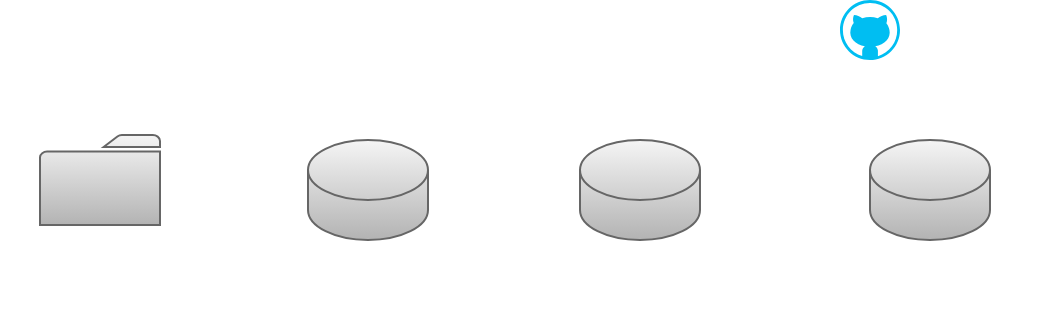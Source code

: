 <mxfile>
    <diagram id="Heprj9tL5eO4QAdMiAxu" name="ページ1">
        <mxGraphModel dx="920" dy="595" grid="1" gridSize="10" guides="1" tooltips="1" connect="1" arrows="1" fold="1" page="1" pageScale="1" pageWidth="827" pageHeight="1169" math="0" shadow="0">
            <root>
                <mxCell id="0"/>
                <mxCell id="1" parent="0"/>
                <mxCell id="2" value="" style="sketch=0;pointerEvents=1;shadow=0;dashed=0;html=1;strokeColor=#666666;fillColor=#f5f5f5;labelPosition=center;verticalLabelPosition=bottom;verticalAlign=top;outlineConnect=0;align=center;shape=mxgraph.office.concepts.folder;gradientColor=#b3b3b3;" vertex="1" parent="1">
                    <mxGeometry x="220" y="167.5" width="60" height="45" as="geometry"/>
                </mxCell>
                <mxCell id="3" value="ワークツリー" style="text;html=1;align=center;verticalAlign=middle;resizable=0;points=[];autosize=1;fontColor=#FFFFFF;" vertex="1" parent="1">
                    <mxGeometry x="200" y="130" width="100" height="30" as="geometry"/>
                </mxCell>
                <mxCell id="6" value="" style="shape=cylinder3;whiteSpace=wrap;html=1;boundedLbl=1;backgroundOutline=1;size=15;fillColor=#f5f5f5;gradientColor=#b3b3b3;strokeColor=#666666;" vertex="1" parent="1">
                    <mxGeometry x="354" y="170" width="60" height="50" as="geometry"/>
                </mxCell>
                <mxCell id="7" value="ステージング" style="text;html=1;align=center;verticalAlign=middle;resizable=0;points=[];autosize=1;fontColor=#FFFFFF;" vertex="1" parent="1">
                    <mxGeometry x="334" y="130" width="100" height="30" as="geometry"/>
                </mxCell>
                <mxCell id="8" value="ローカルリポジトリ" style="text;html=1;align=center;verticalAlign=middle;resizable=0;points=[];autosize=1;fontColor=#FFFFFF;" vertex="1" parent="1">
                    <mxGeometry x="455" y="130" width="130" height="30" as="geometry"/>
                </mxCell>
                <mxCell id="9" value="" style="shape=cylinder3;whiteSpace=wrap;html=1;boundedLbl=1;backgroundOutline=1;size=15;fillColor=#f5f5f5;gradientColor=#b3b3b3;strokeColor=#666666;" vertex="1" parent="1">
                    <mxGeometry x="490" y="170" width="60" height="50" as="geometry"/>
                </mxCell>
                <mxCell id="10" value="" style="shape=cylinder3;whiteSpace=wrap;html=1;boundedLbl=1;backgroundOutline=1;size=15;fillColor=#f5f5f5;gradientColor=#b3b3b3;strokeColor=#666666;" vertex="1" parent="1">
                    <mxGeometry x="635" y="170" width="60" height="50" as="geometry"/>
                </mxCell>
                <mxCell id="24" value="① add" style="text;html=1;align=center;verticalAlign=middle;resizable=0;points=[];autosize=1;fontColor=#FFFFFF;" vertex="1" parent="1">
                    <mxGeometry x="270" y="160" width="60" height="30" as="geometry"/>
                </mxCell>
                <mxCell id="28" value="" style="edgeStyle=none;orthogonalLoop=1;jettySize=auto;html=1;shape=flexArrow;rounded=1;startSize=8;endSize=3.68;strokeColor=#FFFFFF;endWidth=10;width=2;fillColor=#FFFFFF;" edge="1" parent="1">
                    <mxGeometry width="100" relative="1" as="geometry">
                        <mxPoint x="285" y="190" as="sourcePoint"/>
                        <mxPoint x="345" y="190.5" as="targetPoint"/>
                        <Array as="points"/>
                    </mxGeometry>
                </mxCell>
                <mxCell id="29" value="" style="edgeStyle=none;orthogonalLoop=1;jettySize=auto;html=1;shape=flexArrow;rounded=1;startSize=8;endSize=3.68;strokeColor=#FFFFFF;endWidth=10;width=2;fillColor=#FFFFFF;startArrow=none;" edge="1" parent="1">
                    <mxGeometry width="100" relative="1" as="geometry">
                        <mxPoint x="420" y="190" as="sourcePoint"/>
                        <mxPoint x="485" y="190.5" as="targetPoint"/>
                        <Array as="points"/>
                    </mxGeometry>
                </mxCell>
                <mxCell id="22" value="Github" style="text;html=1;align=center;verticalAlign=middle;resizable=0;points=[];autosize=1;strokeColor=none;fillColor=none;fontColor=#FFFFFF;" vertex="1" parent="1">
                    <mxGeometry x="640" y="100" width="60" height="30" as="geometry"/>
                </mxCell>
                <mxCell id="21" value="" style="verticalLabelPosition=bottom;html=1;verticalAlign=top;align=center;strokeColor=none;fillColor=#00BEF2;shape=mxgraph.azure.github_code;pointerEvents=1;" vertex="1" parent="1">
                    <mxGeometry x="620" y="100" width="30" height="30" as="geometry"/>
                </mxCell>
                <mxCell id="39" value="リモートリポジトリ" style="text;html=1;align=center;verticalAlign=middle;resizable=0;points=[];autosize=1;fontColor=#FFFFFF;" vertex="1" parent="1">
                    <mxGeometry x="600" y="130" width="130" height="30" as="geometry"/>
                </mxCell>
                <mxCell id="48" value="" style="edgeStyle=none;orthogonalLoop=1;jettySize=auto;html=1;shape=flexArrow;rounded=1;startSize=8;endSize=3.68;strokeColor=#FFFFFF;endWidth=10;width=2;fillColor=#FFFFFF;" edge="1" parent="1">
                    <mxGeometry width="100" relative="1" as="geometry">
                        <mxPoint x="565" y="190" as="sourcePoint"/>
                        <mxPoint x="625" y="190.5" as="targetPoint"/>
                        <Array as="points"/>
                    </mxGeometry>
                </mxCell>
                <mxCell id="49" value="③ push" style="text;html=1;align=center;verticalAlign=middle;resizable=0;points=[];autosize=1;fontColor=#FFFFFF;" vertex="1" parent="1">
                    <mxGeometry x="550" y="160" width="60" height="30" as="geometry"/>
                </mxCell>
                <mxCell id="30" value="② commit" style="text;html=1;align=center;verticalAlign=middle;resizable=0;points=[];autosize=1;fontColor=#FFFFFF;" vertex="1" parent="1">
                    <mxGeometry x="400" y="160" width="80" height="30" as="geometry"/>
                </mxCell>
                <mxCell id="51" value="" style="edgeStyle=none;orthogonalLoop=1;jettySize=auto;html=1;shape=flexArrow;rounded=1;startSize=8;endSize=3.68;strokeColor=#FFFFFF;endWidth=10;width=2;fillColor=#FFFFFF;" edge="1" parent="1">
                    <mxGeometry width="100" relative="1" as="geometry">
                        <mxPoint x="660" y="230" as="sourcePoint"/>
                        <mxPoint x="250" y="230" as="targetPoint"/>
                        <Array as="points">
                            <mxPoint x="660" y="260"/>
                            <mxPoint x="460" y="260"/>
                            <mxPoint x="250" y="260"/>
                        </Array>
                    </mxGeometry>
                </mxCell>
                <mxCell id="52" value="④ clone" style="text;html=1;align=center;verticalAlign=middle;resizable=0;points=[];autosize=1;fontColor=#FFFFFF;" vertex="1" parent="1">
                    <mxGeometry x="429" y="230" width="70" height="30" as="geometry"/>
                </mxCell>
            </root>
        </mxGraphModel>
    </diagram>
</mxfile>